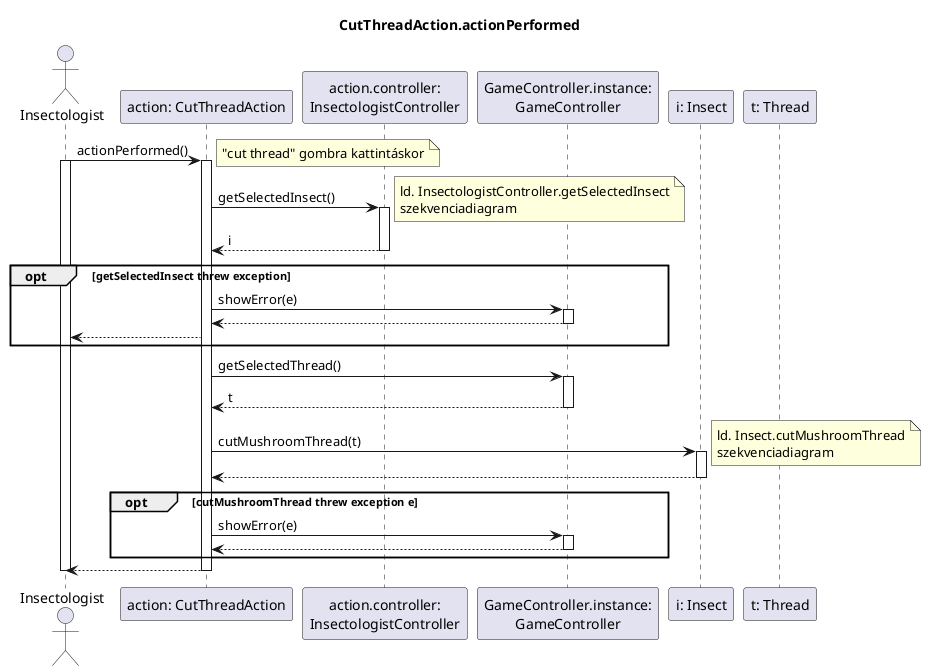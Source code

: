 @startuml cutThreadAction

title CutThreadAction.actionPerformed

actor "Insectologist" as i
participant "action: CutThreadAction" as a
participant "action.controller:\nInsectologistController" as c
participant "GameController.instance:\nGameController" as gc
participant "i: Insect" as ins
participant "t: Thread" as tec

i -> a: actionPerformed()
note right: "cut thread" gombra kattintáskor
activate a
activate i

	a -> c: getSelectedInsect()
	note right: ld. InsectologistController.getSelectedInsect\nszekvenciadiagram
	activate c

	a <-- c: i
	deactivate c

	opt getSelectedInsect threw exception
		a -> gc: showError(e)
		activate gc

		a <-- gc
		deactivate gc

		i <-- a
	end

	a -> gc: getSelectedThread()
	activate gc

	a <-- gc: t
	deactivate gc

	a -> ins: cutMushroomThread(t)
	note right: ld. Insect.cutMushroomThread\nszekvenciadiagram
	activate ins

	a <-- ins
	deactivate ins
	
	opt cutMushroomThread threw exception e
		a -> gc: showError(e)
		activate gc

		a <-- gc
		deactivate gc
	end

i <-- a
deactivate i
deactivate a

@enduml